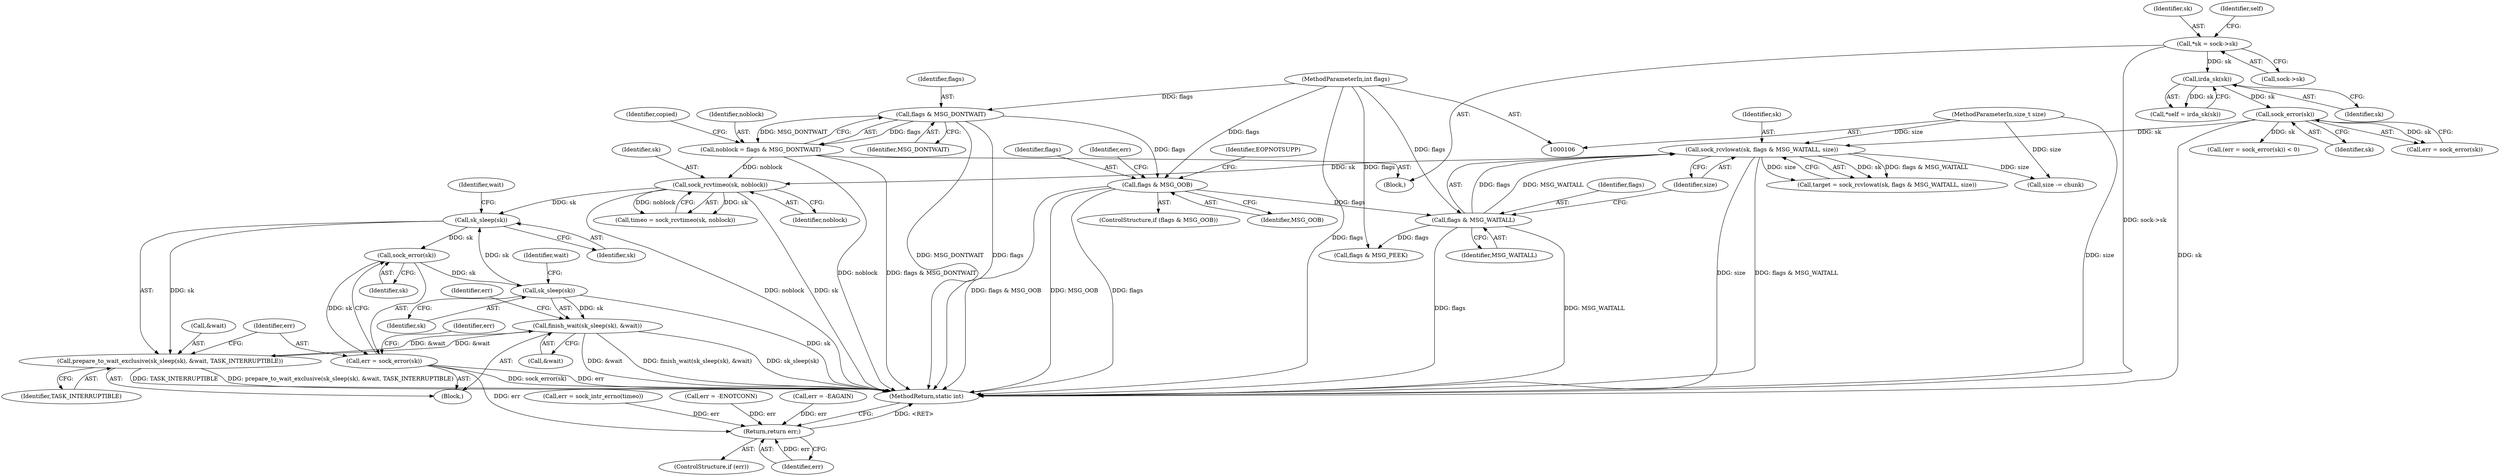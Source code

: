 digraph "0_linux_f3d3342602f8bcbf37d7c46641cb9bca7618eb1c_17@API" {
"1000213" [label="(Call,sk_sleep(sk))"];
"1000268" [label="(Call,sk_sleep(sk))"];
"1000220" [label="(Call,sock_error(sk))"];
"1000213" [label="(Call,sk_sleep(sk))"];
"1000183" [label="(Call,sock_rcvtimeo(sk, noblock))"];
"1000175" [label="(Call,sock_rcvlowat(sk, flags & MSG_WAITALL, size))"];
"1000145" [label="(Call,sock_error(sk))"];
"1000122" [label="(Call,irda_sk(sk))"];
"1000114" [label="(Call,*sk = sock->sk)"];
"1000177" [label="(Call,flags & MSG_WAITALL)"];
"1000164" [label="(Call,flags & MSG_OOB)"];
"1000127" [label="(Call,flags & MSG_DONTWAIT)"];
"1000111" [label="(MethodParameterIn,int flags)"];
"1000110" [label="(MethodParameterIn,size_t size)"];
"1000125" [label="(Call,noblock = flags & MSG_DONTWAIT)"];
"1000212" [label="(Call,prepare_to_wait_exclusive(sk_sleep(sk), &wait, TASK_INTERRUPTIBLE))"];
"1000267" [label="(Call,finish_wait(sk_sleep(sk), &wait))"];
"1000218" [label="(Call,err = sock_error(sk))"];
"1000274" [label="(Return,return err;)"];
"1000175" [label="(Call,sock_rcvlowat(sk, flags & MSG_WAITALL, size))"];
"1000180" [label="(Identifier,size)"];
"1000272" [label="(ControlStructure,if (err))"];
"1000142" [label="(Call,(err = sock_error(sk)) < 0)"];
"1000268" [label="(Call,sk_sleep(sk))"];
"1000183" [label="(Call,sock_rcvtimeo(sk, noblock))"];
"1000110" [label="(MethodParameterIn,size_t size)"];
"1000115" [label="(Identifier,sk)"];
"1000123" [label="(Identifier,sk)"];
"1000163" [label="(ControlStructure,if (flags & MSG_OOB))"];
"1000273" [label="(Identifier,err)"];
"1000173" [label="(Call,target = sock_rcvlowat(sk, flags & MSG_WAITALL, size))"];
"1000242" [label="(Call,err = sock_intr_errno(timeo))"];
"1000267" [label="(Call,finish_wait(sk_sleep(sk), &wait))"];
"1000312" [label="(Call,size -= chunk)"];
"1000253" [label="(Call,err = -ENOTCONN)"];
"1000129" [label="(Identifier,MSG_DONTWAIT)"];
"1000176" [label="(Identifier,sk)"];
"1000177" [label="(Call,flags & MSG_WAITALL)"];
"1000270" [label="(Call,&wait)"];
"1000223" [label="(Identifier,err)"];
"1000317" [label="(Call,flags & MSG_PEEK)"];
"1000216" [label="(Identifier,wait)"];
"1000164" [label="(Call,flags & MSG_OOB)"];
"1000219" [label="(Identifier,err)"];
"1000111" [label="(MethodParameterIn,int flags)"];
"1000169" [label="(Identifier,EOPNOTSUPP)"];
"1000275" [label="(Identifier,err)"];
"1000185" [label="(Identifier,noblock)"];
"1000112" [label="(Block,)"];
"1000165" [label="(Identifier,flags)"];
"1000274" [label="(Return,return err;)"];
"1000221" [label="(Identifier,sk)"];
"1000145" [label="(Call,sock_error(sk))"];
"1000220" [label="(Call,sock_error(sk))"];
"1000184" [label="(Identifier,sk)"];
"1000122" [label="(Call,irda_sk(sk))"];
"1000271" [label="(Identifier,wait)"];
"1000128" [label="(Identifier,flags)"];
"1000126" [label="(Identifier,noblock)"];
"1000178" [label="(Identifier,flags)"];
"1000125" [label="(Call,noblock = flags & MSG_DONTWAIT)"];
"1000132" [label="(Identifier,copied)"];
"1000116" [label="(Call,sock->sk)"];
"1000201" [label="(Block,)"];
"1000212" [label="(Call,prepare_to_wait_exclusive(sk_sleep(sk), &wait, TASK_INTERRUPTIBLE))"];
"1000214" [label="(Identifier,sk)"];
"1000120" [label="(Call,*self = irda_sk(sk))"];
"1000127" [label="(Call,flags & MSG_DONTWAIT)"];
"1000217" [label="(Identifier,TASK_INTERRUPTIBLE)"];
"1000269" [label="(Identifier,sk)"];
"1000392" [label="(MethodReturn,static int)"];
"1000114" [label="(Call,*sk = sock->sk)"];
"1000234" [label="(Call,err = -EAGAIN)"];
"1000146" [label="(Identifier,sk)"];
"1000171" [label="(Identifier,err)"];
"1000166" [label="(Identifier,MSG_OOB)"];
"1000143" [label="(Call,err = sock_error(sk))"];
"1000181" [label="(Call,timeo = sock_rcvtimeo(sk, noblock))"];
"1000121" [label="(Identifier,self)"];
"1000218" [label="(Call,err = sock_error(sk))"];
"1000213" [label="(Call,sk_sleep(sk))"];
"1000179" [label="(Identifier,MSG_WAITALL)"];
"1000215" [label="(Call,&wait)"];
"1000213" -> "1000212"  [label="AST: "];
"1000213" -> "1000214"  [label="CFG: "];
"1000214" -> "1000213"  [label="AST: "];
"1000216" -> "1000213"  [label="CFG: "];
"1000213" -> "1000212"  [label="DDG: sk"];
"1000268" -> "1000213"  [label="DDG: sk"];
"1000183" -> "1000213"  [label="DDG: sk"];
"1000213" -> "1000220"  [label="DDG: sk"];
"1000268" -> "1000267"  [label="AST: "];
"1000268" -> "1000269"  [label="CFG: "];
"1000269" -> "1000268"  [label="AST: "];
"1000271" -> "1000268"  [label="CFG: "];
"1000268" -> "1000392"  [label="DDG: sk"];
"1000268" -> "1000267"  [label="DDG: sk"];
"1000220" -> "1000268"  [label="DDG: sk"];
"1000220" -> "1000218"  [label="AST: "];
"1000220" -> "1000221"  [label="CFG: "];
"1000221" -> "1000220"  [label="AST: "];
"1000218" -> "1000220"  [label="CFG: "];
"1000220" -> "1000218"  [label="DDG: sk"];
"1000183" -> "1000181"  [label="AST: "];
"1000183" -> "1000185"  [label="CFG: "];
"1000184" -> "1000183"  [label="AST: "];
"1000185" -> "1000183"  [label="AST: "];
"1000181" -> "1000183"  [label="CFG: "];
"1000183" -> "1000392"  [label="DDG: noblock"];
"1000183" -> "1000392"  [label="DDG: sk"];
"1000183" -> "1000181"  [label="DDG: sk"];
"1000183" -> "1000181"  [label="DDG: noblock"];
"1000175" -> "1000183"  [label="DDG: sk"];
"1000125" -> "1000183"  [label="DDG: noblock"];
"1000175" -> "1000173"  [label="AST: "];
"1000175" -> "1000180"  [label="CFG: "];
"1000176" -> "1000175"  [label="AST: "];
"1000177" -> "1000175"  [label="AST: "];
"1000180" -> "1000175"  [label="AST: "];
"1000173" -> "1000175"  [label="CFG: "];
"1000175" -> "1000392"  [label="DDG: size"];
"1000175" -> "1000392"  [label="DDG: flags & MSG_WAITALL"];
"1000175" -> "1000173"  [label="DDG: sk"];
"1000175" -> "1000173"  [label="DDG: flags & MSG_WAITALL"];
"1000175" -> "1000173"  [label="DDG: size"];
"1000145" -> "1000175"  [label="DDG: sk"];
"1000177" -> "1000175"  [label="DDG: flags"];
"1000177" -> "1000175"  [label="DDG: MSG_WAITALL"];
"1000110" -> "1000175"  [label="DDG: size"];
"1000175" -> "1000312"  [label="DDG: size"];
"1000145" -> "1000143"  [label="AST: "];
"1000145" -> "1000146"  [label="CFG: "];
"1000146" -> "1000145"  [label="AST: "];
"1000143" -> "1000145"  [label="CFG: "];
"1000145" -> "1000392"  [label="DDG: sk"];
"1000145" -> "1000142"  [label="DDG: sk"];
"1000145" -> "1000143"  [label="DDG: sk"];
"1000122" -> "1000145"  [label="DDG: sk"];
"1000122" -> "1000120"  [label="AST: "];
"1000122" -> "1000123"  [label="CFG: "];
"1000123" -> "1000122"  [label="AST: "];
"1000120" -> "1000122"  [label="CFG: "];
"1000122" -> "1000120"  [label="DDG: sk"];
"1000114" -> "1000122"  [label="DDG: sk"];
"1000114" -> "1000112"  [label="AST: "];
"1000114" -> "1000116"  [label="CFG: "];
"1000115" -> "1000114"  [label="AST: "];
"1000116" -> "1000114"  [label="AST: "];
"1000121" -> "1000114"  [label="CFG: "];
"1000114" -> "1000392"  [label="DDG: sock->sk"];
"1000177" -> "1000179"  [label="CFG: "];
"1000178" -> "1000177"  [label="AST: "];
"1000179" -> "1000177"  [label="AST: "];
"1000180" -> "1000177"  [label="CFG: "];
"1000177" -> "1000392"  [label="DDG: flags"];
"1000177" -> "1000392"  [label="DDG: MSG_WAITALL"];
"1000164" -> "1000177"  [label="DDG: flags"];
"1000111" -> "1000177"  [label="DDG: flags"];
"1000177" -> "1000317"  [label="DDG: flags"];
"1000164" -> "1000163"  [label="AST: "];
"1000164" -> "1000166"  [label="CFG: "];
"1000165" -> "1000164"  [label="AST: "];
"1000166" -> "1000164"  [label="AST: "];
"1000169" -> "1000164"  [label="CFG: "];
"1000171" -> "1000164"  [label="CFG: "];
"1000164" -> "1000392"  [label="DDG: flags & MSG_OOB"];
"1000164" -> "1000392"  [label="DDG: MSG_OOB"];
"1000164" -> "1000392"  [label="DDG: flags"];
"1000127" -> "1000164"  [label="DDG: flags"];
"1000111" -> "1000164"  [label="DDG: flags"];
"1000127" -> "1000125"  [label="AST: "];
"1000127" -> "1000129"  [label="CFG: "];
"1000128" -> "1000127"  [label="AST: "];
"1000129" -> "1000127"  [label="AST: "];
"1000125" -> "1000127"  [label="CFG: "];
"1000127" -> "1000392"  [label="DDG: MSG_DONTWAIT"];
"1000127" -> "1000392"  [label="DDG: flags"];
"1000127" -> "1000125"  [label="DDG: flags"];
"1000127" -> "1000125"  [label="DDG: MSG_DONTWAIT"];
"1000111" -> "1000127"  [label="DDG: flags"];
"1000111" -> "1000106"  [label="AST: "];
"1000111" -> "1000392"  [label="DDG: flags"];
"1000111" -> "1000317"  [label="DDG: flags"];
"1000110" -> "1000106"  [label="AST: "];
"1000110" -> "1000392"  [label="DDG: size"];
"1000110" -> "1000312"  [label="DDG: size"];
"1000125" -> "1000112"  [label="AST: "];
"1000126" -> "1000125"  [label="AST: "];
"1000132" -> "1000125"  [label="CFG: "];
"1000125" -> "1000392"  [label="DDG: noblock"];
"1000125" -> "1000392"  [label="DDG: flags & MSG_DONTWAIT"];
"1000212" -> "1000201"  [label="AST: "];
"1000212" -> "1000217"  [label="CFG: "];
"1000215" -> "1000212"  [label="AST: "];
"1000217" -> "1000212"  [label="AST: "];
"1000219" -> "1000212"  [label="CFG: "];
"1000212" -> "1000392"  [label="DDG: prepare_to_wait_exclusive(sk_sleep(sk), &wait, TASK_INTERRUPTIBLE)"];
"1000212" -> "1000392"  [label="DDG: TASK_INTERRUPTIBLE"];
"1000267" -> "1000212"  [label="DDG: &wait"];
"1000212" -> "1000267"  [label="DDG: &wait"];
"1000267" -> "1000201"  [label="AST: "];
"1000267" -> "1000270"  [label="CFG: "];
"1000270" -> "1000267"  [label="AST: "];
"1000273" -> "1000267"  [label="CFG: "];
"1000267" -> "1000392"  [label="DDG: finish_wait(sk_sleep(sk), &wait)"];
"1000267" -> "1000392"  [label="DDG: sk_sleep(sk)"];
"1000267" -> "1000392"  [label="DDG: &wait"];
"1000218" -> "1000201"  [label="AST: "];
"1000219" -> "1000218"  [label="AST: "];
"1000223" -> "1000218"  [label="CFG: "];
"1000218" -> "1000392"  [label="DDG: err"];
"1000218" -> "1000392"  [label="DDG: sock_error(sk)"];
"1000218" -> "1000274"  [label="DDG: err"];
"1000274" -> "1000272"  [label="AST: "];
"1000274" -> "1000275"  [label="CFG: "];
"1000275" -> "1000274"  [label="AST: "];
"1000392" -> "1000274"  [label="CFG: "];
"1000274" -> "1000392"  [label="DDG: <RET>"];
"1000275" -> "1000274"  [label="DDG: err"];
"1000234" -> "1000274"  [label="DDG: err"];
"1000253" -> "1000274"  [label="DDG: err"];
"1000242" -> "1000274"  [label="DDG: err"];
}
